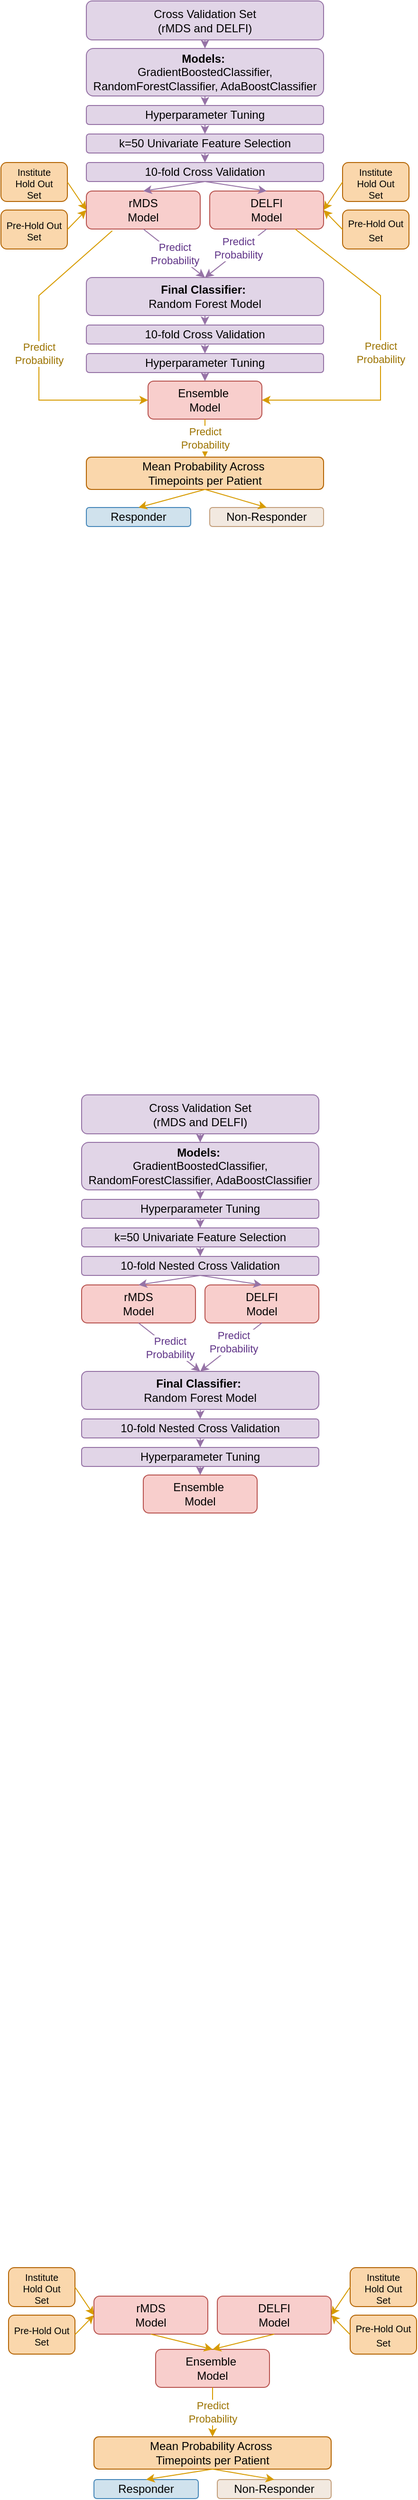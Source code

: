 <mxfile version="26.2.13">
  <diagram name="Page-1" id="-q89EJRB-zZkfKFPTA8b">
    <mxGraphModel dx="985" dy="568" grid="0" gridSize="10" guides="1" tooltips="1" connect="1" arrows="1" fold="1" page="1" pageScale="1" pageWidth="850" pageHeight="1100" math="0" shadow="0">
      <root>
        <mxCell id="0" />
        <mxCell id="1" parent="0" />
        <mxCell id="u-hOhd4zWrTqsM9MsUmE-5" value="" style="endArrow=classic;html=1;rounded=0;exitX=0.5;exitY=1;exitDx=0;exitDy=0;entryX=0.5;entryY=0;entryDx=0;entryDy=0;fillColor=#e1d5e7;strokeColor=#9673a6;" parent="1" source="saoKBA29gPFnScVLsJrS-1" target="u-hOhd4zWrTqsM9MsUmE-7" edge="1">
          <mxGeometry width="50" height="50" relative="1" as="geometry">
            <mxPoint x="347" y="57" as="sourcePoint" />
            <mxPoint x="422" y="58" as="targetPoint" />
          </mxGeometry>
        </mxCell>
        <mxCell id="u-hOhd4zWrTqsM9MsUmE-7" value="&lt;b&gt;Models:&amp;nbsp;&lt;/b&gt;&lt;div&gt;GradientBoostedClassifier, RandomForestClassifier, AdaBoostClassifier&lt;/div&gt;" style="rounded=1;whiteSpace=wrap;html=1;fillColor=#e1d5e7;strokeColor=#9673a6;" parent="1" vertex="1">
          <mxGeometry x="292" y="68" width="250" height="50" as="geometry" />
        </mxCell>
        <mxCell id="u-hOhd4zWrTqsM9MsUmE-9" value="Hyperparameter Tuning" style="rounded=1;whiteSpace=wrap;html=1;fillColor=#e1d5e7;strokeColor=#9673a6;" parent="1" vertex="1">
          <mxGeometry x="292" y="128" width="250" height="20" as="geometry" />
        </mxCell>
        <mxCell id="u-hOhd4zWrTqsM9MsUmE-10" value="k=50 Univariate Feature Selection" style="rounded=1;whiteSpace=wrap;html=1;fillColor=#e1d5e7;strokeColor=#9673a6;" parent="1" vertex="1">
          <mxGeometry x="292" y="158" width="250" height="20" as="geometry" />
        </mxCell>
        <mxCell id="u-hOhd4zWrTqsM9MsUmE-11" value="10-fold Cross Validation" style="rounded=1;whiteSpace=wrap;html=1;fillColor=#e1d5e7;strokeColor=#9673a6;" parent="1" vertex="1">
          <mxGeometry x="292" y="188" width="250" height="20" as="geometry" />
        </mxCell>
        <mxCell id="u-hOhd4zWrTqsM9MsUmE-15" value="DELFI&lt;div&gt;Model&lt;/div&gt;" style="rounded=1;whiteSpace=wrap;html=1;fillColor=#f8cecc;strokeColor=#b85450;" parent="1" vertex="1">
          <mxGeometry x="422" y="218" width="120" height="40" as="geometry" />
        </mxCell>
        <mxCell id="u-hOhd4zWrTqsM9MsUmE-16" value="rMDS&lt;div&gt;Model&lt;/div&gt;" style="rounded=1;whiteSpace=wrap;html=1;fillColor=#f8cecc;strokeColor=#b85450;" parent="1" vertex="1">
          <mxGeometry x="292" y="218" width="120" height="40" as="geometry" />
        </mxCell>
        <mxCell id="u-hOhd4zWrTqsM9MsUmE-17" value="" style="endArrow=classic;html=1;rounded=0;exitX=0.5;exitY=1;exitDx=0;exitDy=0;entryX=0.5;entryY=0;entryDx=0;entryDy=0;fillColor=#e1d5e7;strokeColor=#9673a6;" parent="1" source="u-hOhd4zWrTqsM9MsUmE-11" target="u-hOhd4zWrTqsM9MsUmE-16" edge="1">
          <mxGeometry width="50" height="50" relative="1" as="geometry">
            <mxPoint x="357" y="68" as="sourcePoint" />
            <mxPoint x="427" y="88" as="targetPoint" />
          </mxGeometry>
        </mxCell>
        <mxCell id="u-hOhd4zWrTqsM9MsUmE-18" value="" style="endArrow=classic;html=1;rounded=0;exitX=0.5;exitY=1;exitDx=0;exitDy=0;entryX=0.5;entryY=0;entryDx=0;entryDy=0;fillColor=#e1d5e7;strokeColor=#9673a6;" parent="1" source="u-hOhd4zWrTqsM9MsUmE-11" target="u-hOhd4zWrTqsM9MsUmE-15" edge="1">
          <mxGeometry width="50" height="50" relative="1" as="geometry">
            <mxPoint x="427" y="218" as="sourcePoint" />
            <mxPoint x="362" y="228" as="targetPoint" />
          </mxGeometry>
        </mxCell>
        <mxCell id="u-hOhd4zWrTqsM9MsUmE-19" value="&lt;b&gt;Final Classifier:&lt;/b&gt;&amp;nbsp;&lt;div&gt;Random Forest Model&lt;/div&gt;" style="rounded=1;whiteSpace=wrap;html=1;fillColor=#e1d5e7;strokeColor=#9673a6;" parent="1" vertex="1">
          <mxGeometry x="292" y="309" width="250" height="40" as="geometry" />
        </mxCell>
        <mxCell id="u-hOhd4zWrTqsM9MsUmE-20" value="Hyperparameter Tuning" style="rounded=1;whiteSpace=wrap;html=1;fillColor=#e1d5e7;strokeColor=#9673a6;" parent="1" vertex="1">
          <mxGeometry x="292" y="389" width="250" height="20" as="geometry" />
        </mxCell>
        <mxCell id="u-hOhd4zWrTqsM9MsUmE-21" value="10-fold Cross Validation" style="rounded=1;whiteSpace=wrap;html=1;fillColor=#e1d5e7;strokeColor=#9673a6;" parent="1" vertex="1">
          <mxGeometry x="292" y="359" width="250" height="20" as="geometry" />
        </mxCell>
        <mxCell id="u-hOhd4zWrTqsM9MsUmE-22" value="" style="endArrow=classic;html=1;rounded=0;exitX=0.5;exitY=1;exitDx=0;exitDy=0;entryX=0.5;entryY=0;entryDx=0;entryDy=0;fillColor=#e1d5e7;strokeColor=#9673a6;" parent="1" source="u-hOhd4zWrTqsM9MsUmE-7" target="u-hOhd4zWrTqsM9MsUmE-9" edge="1">
          <mxGeometry width="50" height="50" relative="1" as="geometry">
            <mxPoint x="357" y="68" as="sourcePoint" />
            <mxPoint x="427" y="88" as="targetPoint" />
          </mxGeometry>
        </mxCell>
        <mxCell id="u-hOhd4zWrTqsM9MsUmE-23" value="" style="endArrow=classic;html=1;rounded=0;exitX=0.5;exitY=1;exitDx=0;exitDy=0;entryX=0.5;entryY=0;entryDx=0;entryDy=0;fillColor=#e1d5e7;strokeColor=#9673a6;" parent="1" source="u-hOhd4zWrTqsM9MsUmE-9" target="u-hOhd4zWrTqsM9MsUmE-10" edge="1">
          <mxGeometry width="50" height="50" relative="1" as="geometry">
            <mxPoint x="357" y="68" as="sourcePoint" />
            <mxPoint x="427" y="88" as="targetPoint" />
          </mxGeometry>
        </mxCell>
        <mxCell id="u-hOhd4zWrTqsM9MsUmE-24" value="" style="endArrow=classic;html=1;rounded=0;exitX=0.5;exitY=1;exitDx=0;exitDy=0;entryX=0.5;entryY=0;entryDx=0;entryDy=0;fillColor=#e1d5e7;strokeColor=#9673a6;" parent="1" source="u-hOhd4zWrTqsM9MsUmE-10" target="u-hOhd4zWrTqsM9MsUmE-11" edge="1">
          <mxGeometry width="50" height="50" relative="1" as="geometry">
            <mxPoint x="427" y="158" as="sourcePoint" />
            <mxPoint x="427" y="168" as="targetPoint" />
          </mxGeometry>
        </mxCell>
        <mxCell id="u-hOhd4zWrTqsM9MsUmE-25" value="&lt;span style=&quot;color: rgb(95, 51, 135);&quot;&gt;Predict&lt;/span&gt;&lt;div&gt;&lt;span style=&quot;color: rgb(95, 51, 135);&quot;&gt;Probability&lt;/span&gt;&lt;/div&gt;" style="endArrow=classic;html=1;rounded=0;exitX=0.5;exitY=1;exitDx=0;exitDy=0;entryX=0.5;entryY=0;entryDx=0;entryDy=0;fillColor=#e1d5e7;strokeColor=#9673a6;" parent="1" source="u-hOhd4zWrTqsM9MsUmE-16" target="u-hOhd4zWrTqsM9MsUmE-19" edge="1">
          <mxGeometry width="50" height="50" relative="1" as="geometry">
            <mxPoint x="357" y="68" as="sourcePoint" />
            <mxPoint x="427" y="88" as="targetPoint" />
          </mxGeometry>
        </mxCell>
        <mxCell id="u-hOhd4zWrTqsM9MsUmE-26" value="&lt;span style=&quot;color: rgb(95, 51, 135);&quot;&gt;Predict&lt;/span&gt;&lt;div&gt;&lt;span style=&quot;color: rgb(95, 51, 135);&quot;&gt;Probability&lt;/span&gt;&lt;/div&gt;" style="endArrow=classic;html=1;rounded=0;exitX=0.5;exitY=1;exitDx=0;exitDy=0;entryX=0.5;entryY=0;entryDx=0;entryDy=0;fillColor=#e1d5e7;strokeColor=#9673a6;" parent="1" source="u-hOhd4zWrTqsM9MsUmE-15" target="u-hOhd4zWrTqsM9MsUmE-19" edge="1">
          <mxGeometry x="-0.13" y="-3" width="50" height="50" relative="1" as="geometry">
            <mxPoint x="357" y="68" as="sourcePoint" />
            <mxPoint x="427" y="88" as="targetPoint" />
            <mxPoint as="offset" />
          </mxGeometry>
        </mxCell>
        <mxCell id="u-hOhd4zWrTqsM9MsUmE-27" value="" style="endArrow=classic;html=1;rounded=0;exitX=0.5;exitY=1;exitDx=0;exitDy=0;entryX=0.5;entryY=0;entryDx=0;entryDy=0;fillColor=#e1d5e7;strokeColor=#9673a6;" parent="1" source="u-hOhd4zWrTqsM9MsUmE-19" target="u-hOhd4zWrTqsM9MsUmE-21" edge="1">
          <mxGeometry width="50" height="50" relative="1" as="geometry">
            <mxPoint x="357" y="109" as="sourcePoint" />
            <mxPoint x="427" y="129" as="targetPoint" />
          </mxGeometry>
        </mxCell>
        <mxCell id="u-hOhd4zWrTqsM9MsUmE-28" value="" style="endArrow=classic;html=1;rounded=0;exitX=0.5;exitY=1;exitDx=0;exitDy=0;entryX=0.5;entryY=0;entryDx=0;entryDy=0;fillColor=#e1d5e7;strokeColor=#9673a6;" parent="1" source="u-hOhd4zWrTqsM9MsUmE-21" target="u-hOhd4zWrTqsM9MsUmE-20" edge="1">
          <mxGeometry width="50" height="50" relative="1" as="geometry">
            <mxPoint x="357" y="109" as="sourcePoint" />
            <mxPoint x="427" y="129" as="targetPoint" />
          </mxGeometry>
        </mxCell>
        <mxCell id="u-hOhd4zWrTqsM9MsUmE-29" value="&lt;span style=&quot;text-align: start; caret-color: rgb(0, 0, 0); color: rgb(0, 0, 0);&quot; data-end=&quot;1552&quot; data-start=&quot;1502&quot;&gt;Mean Probability Across&amp;nbsp;&lt;/span&gt;&lt;div&gt;&lt;span style=&quot;text-align: start; caret-color: rgb(0, 0, 0); color: rgb(0, 0, 0);&quot; data-end=&quot;1552&quot; data-start=&quot;1502&quot;&gt;Timepoints per Patient&lt;/span&gt;&lt;br&gt;&lt;/div&gt;" style="rounded=1;whiteSpace=wrap;html=1;fillColor=#fad7ac;strokeColor=#b46504;" parent="1" vertex="1">
          <mxGeometry x="292" y="498" width="250" height="34" as="geometry" />
        </mxCell>
        <mxCell id="u-hOhd4zWrTqsM9MsUmE-32" value="Responder" style="rounded=1;whiteSpace=wrap;html=1;fillColor=#D0E2ED;strokeColor=#4687B9;" parent="1" vertex="1">
          <mxGeometry x="292" y="551" width="110" height="20" as="geometry" />
        </mxCell>
        <mxCell id="u-hOhd4zWrTqsM9MsUmE-33" value="Non-Responder" style="rounded=1;whiteSpace=wrap;html=1;fillColor=#F2E9E0;strokeColor=#C39F7C;" parent="1" vertex="1">
          <mxGeometry x="422" y="551" width="120" height="20" as="geometry" />
        </mxCell>
        <mxCell id="u-hOhd4zWrTqsM9MsUmE-34" value="" style="endArrow=classic;html=1;rounded=0;exitX=0.5;exitY=1;exitDx=0;exitDy=0;entryX=0.5;entryY=0;entryDx=0;entryDy=0;fillColor=#ffe6cc;strokeColor=#d79b00;" parent="1" source="u-hOhd4zWrTqsM9MsUmE-29" target="u-hOhd4zWrTqsM9MsUmE-32" edge="1">
          <mxGeometry width="50" height="50" relative="1" as="geometry">
            <mxPoint x="367" y="108" as="sourcePoint" />
            <mxPoint x="437" y="128" as="targetPoint" />
          </mxGeometry>
        </mxCell>
        <mxCell id="u-hOhd4zWrTqsM9MsUmE-35" value="" style="endArrow=classic;html=1;rounded=0;exitX=0.5;exitY=1;exitDx=0;exitDy=0;entryX=0.5;entryY=0;entryDx=0;entryDy=0;fillColor=#ffe6cc;strokeColor=#d79b00;" parent="1" source="u-hOhd4zWrTqsM9MsUmE-29" target="u-hOhd4zWrTqsM9MsUmE-33" edge="1">
          <mxGeometry width="50" height="50" relative="1" as="geometry">
            <mxPoint x="502" y="108" as="sourcePoint" />
            <mxPoint x="437" y="128" as="targetPoint" />
          </mxGeometry>
        </mxCell>
        <mxCell id="saoKBA29gPFnScVLsJrS-1" value="Cross Validation Set&lt;div&gt;(rMDS and DELFI)&lt;/div&gt;" style="rounded=1;whiteSpace=wrap;html=1;fillColor=#e1d5e7;strokeColor=#9673a6;" parent="1" vertex="1">
          <mxGeometry x="292" y="18" width="250" height="41" as="geometry" />
        </mxCell>
        <mxCell id="saoKBA29gPFnScVLsJrS-2" value="&lt;div style=&quot;line-height: 100%;&quot;&gt;&lt;font style=&quot;font-size: 10px; line-height: 100%;&quot;&gt;Institute&lt;/font&gt;&lt;div&gt;&lt;font style=&quot;font-size: 10px; line-height: 100%;&quot;&gt;Hold Out&lt;/font&gt;&lt;/div&gt;&lt;div&gt;&lt;font style=&quot;font-size: 10px; line-height: 100%;&quot;&gt;Set&lt;/font&gt;&lt;/div&gt;&lt;/div&gt;" style="rounded=1;whiteSpace=wrap;html=1;fillColor=#fad7ac;strokeColor=#b46504;" parent="1" vertex="1">
          <mxGeometry x="202" y="188" width="70" height="41" as="geometry" />
        </mxCell>
        <mxCell id="saoKBA29gPFnScVLsJrS-4" value="&lt;div style=&quot;line-height: 100%;&quot;&gt;&lt;font style=&quot;font-size: 10px; line-height: 100%;&quot;&gt;Pre-Hold Out&lt;/font&gt;&lt;div&gt;&lt;font style=&quot;font-size: 10px; line-height: 100%;&quot;&gt;Set&lt;/font&gt;&lt;/div&gt;&lt;/div&gt;" style="rounded=1;whiteSpace=wrap;html=1;fillColor=#fad7ac;strokeColor=#b46504;" parent="1" vertex="1">
          <mxGeometry x="202" y="238" width="70" height="41" as="geometry" />
        </mxCell>
        <mxCell id="MjESXEBcNiNaPKSN0CXR-1" value="&lt;div style=&quot;line-height: 100%;&quot;&gt;&lt;font style=&quot;font-size: 10px; line-height: 100%;&quot;&gt;Institute&lt;/font&gt;&lt;div&gt;&lt;font style=&quot;font-size: 10px; line-height: 100%;&quot;&gt;Hold Out&lt;/font&gt;&lt;/div&gt;&lt;div&gt;&lt;font style=&quot;font-size: 10px; line-height: 100%;&quot;&gt;Set&lt;/font&gt;&lt;/div&gt;&lt;/div&gt;" style="rounded=1;whiteSpace=wrap;html=1;fillColor=#fad7ac;strokeColor=#b46504;" parent="1" vertex="1">
          <mxGeometry x="562" y="188" width="70" height="41" as="geometry" />
        </mxCell>
        <mxCell id="MjESXEBcNiNaPKSN0CXR-2" value="&lt;font style=&quot;font-size: 10px; line-height: 100%;&quot;&gt;Pre-Hold Out&lt;/font&gt;&lt;div&gt;&lt;font style=&quot;font-size: 10px; line-height: 100%;&quot;&gt;Set&lt;/font&gt;&lt;/div&gt;" style="rounded=1;whiteSpace=wrap;html=1;fillColor=#fad7ac;strokeColor=#b46504;" parent="1" vertex="1">
          <mxGeometry x="562" y="238" width="70" height="41" as="geometry" />
        </mxCell>
        <mxCell id="MjESXEBcNiNaPKSN0CXR-3" value="" style="endArrow=classic;html=1;rounded=0;exitX=1;exitY=0.5;exitDx=0;exitDy=0;entryX=0;entryY=0.5;entryDx=0;entryDy=0;fillColor=#ffe6cc;strokeColor=#d79b00;" parent="1" source="saoKBA29gPFnScVLsJrS-2" target="u-hOhd4zWrTqsM9MsUmE-16" edge="1">
          <mxGeometry width="50" height="50" relative="1" as="geometry">
            <mxPoint x="297" y="339" as="sourcePoint" />
            <mxPoint x="232" y="349" as="targetPoint" />
          </mxGeometry>
        </mxCell>
        <mxCell id="MjESXEBcNiNaPKSN0CXR-4" value="" style="endArrow=classic;html=1;rounded=0;exitX=1;exitY=0.5;exitDx=0;exitDy=0;entryX=0;entryY=0.5;entryDx=0;entryDy=0;fillColor=#ffe6cc;strokeColor=#d79b00;" parent="1" source="saoKBA29gPFnScVLsJrS-4" target="u-hOhd4zWrTqsM9MsUmE-16" edge="1">
          <mxGeometry width="50" height="50" relative="1" as="geometry">
            <mxPoint x="282" y="219" as="sourcePoint" />
            <mxPoint x="302" y="248" as="targetPoint" />
          </mxGeometry>
        </mxCell>
        <mxCell id="MjESXEBcNiNaPKSN0CXR-5" value="" style="endArrow=classic;html=1;rounded=0;exitX=0;exitY=0.5;exitDx=0;exitDy=0;entryX=1;entryY=0.5;entryDx=0;entryDy=0;fillColor=#ffe6cc;strokeColor=#d79b00;" parent="1" source="MjESXEBcNiNaPKSN0CXR-1" target="u-hOhd4zWrTqsM9MsUmE-15" edge="1">
          <mxGeometry width="50" height="50" relative="1" as="geometry">
            <mxPoint x="282" y="269" as="sourcePoint" />
            <mxPoint x="302" y="248" as="targetPoint" />
          </mxGeometry>
        </mxCell>
        <mxCell id="MjESXEBcNiNaPKSN0CXR-6" value="" style="endArrow=classic;html=1;rounded=0;exitX=0;exitY=0.5;exitDx=0;exitDy=0;fillColor=#ffe6cc;strokeColor=#d79b00;" parent="1" source="MjESXEBcNiNaPKSN0CXR-2" edge="1">
          <mxGeometry width="50" height="50" relative="1" as="geometry">
            <mxPoint x="575" y="217" as="sourcePoint" />
            <mxPoint x="542" y="238" as="targetPoint" />
          </mxGeometry>
        </mxCell>
        <mxCell id="MjESXEBcNiNaPKSN0CXR-7" value="&lt;span style=&quot;color: rgb(156, 115, 0);&quot;&gt;Predict&lt;/span&gt;&lt;div&gt;&lt;span style=&quot;color: rgb(156, 115, 0);&quot;&gt;Probability&lt;/span&gt;&lt;/div&gt;" style="endArrow=classic;html=1;rounded=0;exitX=0.228;exitY=1.045;exitDx=0;exitDy=0;fillColor=#ffe6cc;strokeColor=#d79b00;entryX=0;entryY=0.5;entryDx=0;entryDy=0;exitPerimeter=0;" parent="1" source="u-hOhd4zWrTqsM9MsUmE-16" target="MjESXEBcNiNaPKSN0CXR-8" edge="1">
          <mxGeometry width="50" height="50" relative="1" as="geometry">
            <mxPoint x="292" y="328" as="sourcePoint" />
            <mxPoint x="292" y="466.778" as="targetPoint" />
            <Array as="points">
              <mxPoint x="242" y="328" />
              <mxPoint x="242" y="438" />
            </Array>
          </mxGeometry>
        </mxCell>
        <mxCell id="MjESXEBcNiNaPKSN0CXR-8" value="Ensemble&amp;nbsp;&lt;div&gt;Model&lt;/div&gt;" style="rounded=1;whiteSpace=wrap;html=1;fillColor=#f8cecc;strokeColor=#b85450;" parent="1" vertex="1">
          <mxGeometry x="357" y="418" width="120" height="40" as="geometry" />
        </mxCell>
        <mxCell id="MjESXEBcNiNaPKSN0CXR-12" value="&lt;span style=&quot;color: rgb(156, 115, 0);&quot;&gt;Predict&lt;/span&gt;&lt;div&gt;&lt;span style=&quot;color: rgb(156, 115, 0);&quot;&gt;Probability&lt;/span&gt;&lt;/div&gt;" style="endArrow=classic;html=1;rounded=0;exitX=0.75;exitY=1;exitDx=0;exitDy=0;fillColor=#ffe6cc;strokeColor=#d79b00;entryX=1;entryY=0.5;entryDx=0;entryDy=0;" parent="1" source="u-hOhd4zWrTqsM9MsUmE-15" target="MjESXEBcNiNaPKSN0CXR-8" edge="1">
          <mxGeometry width="50" height="50" relative="1" as="geometry">
            <mxPoint x="329" y="270" as="sourcePoint" />
            <mxPoint x="367" y="448" as="targetPoint" />
            <Array as="points">
              <mxPoint x="602" y="328" />
              <mxPoint x="602" y="438" />
            </Array>
          </mxGeometry>
        </mxCell>
        <mxCell id="MjESXEBcNiNaPKSN0CXR-14" value="" style="endArrow=classic;html=1;rounded=0;exitX=0.5;exitY=1;exitDx=0;exitDy=0;fillColor=#e1d5e7;strokeColor=#9673a6;" parent="1" source="u-hOhd4zWrTqsM9MsUmE-20" target="MjESXEBcNiNaPKSN0CXR-8" edge="1">
          <mxGeometry width="50" height="50" relative="1" as="geometry">
            <mxPoint x="427" y="188" as="sourcePoint" />
            <mxPoint x="427" y="198" as="targetPoint" />
          </mxGeometry>
        </mxCell>
        <mxCell id="MjESXEBcNiNaPKSN0CXR-15" value="&lt;span style=&quot;color: rgb(156, 115, 0);&quot;&gt;Predict&lt;/span&gt;&lt;div&gt;&lt;span style=&quot;color: rgb(156, 115, 0);&quot;&gt;Probability&lt;/span&gt;&lt;/div&gt;" style="endArrow=classic;html=1;rounded=0;exitX=0.5;exitY=1;exitDx=0;exitDy=0;entryX=0.5;entryY=0;entryDx=0;entryDy=0;fillColor=#ffe6cc;strokeColor=#d79b00;" parent="1" source="MjESXEBcNiNaPKSN0CXR-8" target="u-hOhd4zWrTqsM9MsUmE-29" edge="1">
          <mxGeometry width="50" height="50" relative="1" as="geometry">
            <mxPoint x="362" y="268" as="sourcePoint" />
            <mxPoint x="427" y="319" as="targetPoint" />
          </mxGeometry>
        </mxCell>
        <mxCell id="90awQQxGtELLUz0dgHXJ-1" value="" style="endArrow=classic;html=1;rounded=0;exitX=0.5;exitY=1;exitDx=0;exitDy=0;entryX=0.5;entryY=0;entryDx=0;entryDy=0;fillColor=#e1d5e7;strokeColor=#9673a6;" edge="1" parent="1" source="90awQQxGtELLUz0dgHXJ-25" target="90awQQxGtELLUz0dgHXJ-2">
          <mxGeometry width="50" height="50" relative="1" as="geometry">
            <mxPoint x="342" y="1208" as="sourcePoint" />
            <mxPoint x="417" y="1209" as="targetPoint" />
          </mxGeometry>
        </mxCell>
        <mxCell id="90awQQxGtELLUz0dgHXJ-2" value="&lt;b&gt;Models:&amp;nbsp;&lt;/b&gt;&lt;div&gt;GradientBoostedClassifier, RandomForestClassifier, AdaBoostClassifier&lt;/div&gt;" style="rounded=1;whiteSpace=wrap;html=1;fillColor=#e1d5e7;strokeColor=#9673a6;" vertex="1" parent="1">
          <mxGeometry x="287" y="1219" width="250" height="50" as="geometry" />
        </mxCell>
        <mxCell id="90awQQxGtELLUz0dgHXJ-3" value="Hyperparameter Tuning" style="rounded=1;whiteSpace=wrap;html=1;fillColor=#e1d5e7;strokeColor=#9673a6;" vertex="1" parent="1">
          <mxGeometry x="287" y="1279" width="250" height="20" as="geometry" />
        </mxCell>
        <mxCell id="90awQQxGtELLUz0dgHXJ-4" value="k=50 Univariate Feature Selection" style="rounded=1;whiteSpace=wrap;html=1;fillColor=#e1d5e7;strokeColor=#9673a6;" vertex="1" parent="1">
          <mxGeometry x="287" y="1309" width="250" height="20" as="geometry" />
        </mxCell>
        <mxCell id="90awQQxGtELLUz0dgHXJ-5" value="10-fold Nested Cross Validation" style="rounded=1;whiteSpace=wrap;html=1;fillColor=#e1d5e7;strokeColor=#9673a6;" vertex="1" parent="1">
          <mxGeometry x="287" y="1339" width="250" height="20" as="geometry" />
        </mxCell>
        <mxCell id="90awQQxGtELLUz0dgHXJ-6" value="DELFI&lt;div&gt;Model&lt;/div&gt;" style="rounded=1;whiteSpace=wrap;html=1;fillColor=#f8cecc;strokeColor=#b85450;" vertex="1" parent="1">
          <mxGeometry x="417" y="1369" width="120" height="40" as="geometry" />
        </mxCell>
        <mxCell id="90awQQxGtELLUz0dgHXJ-7" value="rMDS&lt;div&gt;Model&lt;/div&gt;" style="rounded=1;whiteSpace=wrap;html=1;fillColor=#f8cecc;strokeColor=#b85450;" vertex="1" parent="1">
          <mxGeometry x="287" y="1369" width="120" height="40" as="geometry" />
        </mxCell>
        <mxCell id="90awQQxGtELLUz0dgHXJ-8" value="" style="endArrow=classic;html=1;rounded=0;exitX=0.5;exitY=1;exitDx=0;exitDy=0;entryX=0.5;entryY=0;entryDx=0;entryDy=0;fillColor=#e1d5e7;strokeColor=#9673a6;" edge="1" parent="1" source="90awQQxGtELLUz0dgHXJ-5" target="90awQQxGtELLUz0dgHXJ-7">
          <mxGeometry width="50" height="50" relative="1" as="geometry">
            <mxPoint x="352" y="1219" as="sourcePoint" />
            <mxPoint x="422" y="1239" as="targetPoint" />
          </mxGeometry>
        </mxCell>
        <mxCell id="90awQQxGtELLUz0dgHXJ-9" value="" style="endArrow=classic;html=1;rounded=0;exitX=0.5;exitY=1;exitDx=0;exitDy=0;entryX=0.5;entryY=0;entryDx=0;entryDy=0;fillColor=#e1d5e7;strokeColor=#9673a6;" edge="1" parent="1" source="90awQQxGtELLUz0dgHXJ-5" target="90awQQxGtELLUz0dgHXJ-6">
          <mxGeometry width="50" height="50" relative="1" as="geometry">
            <mxPoint x="422" y="1369" as="sourcePoint" />
            <mxPoint x="357" y="1379" as="targetPoint" />
          </mxGeometry>
        </mxCell>
        <mxCell id="90awQQxGtELLUz0dgHXJ-10" value="&lt;b&gt;Final Classifier:&lt;/b&gt;&amp;nbsp;&lt;div&gt;Random Forest Model&lt;/div&gt;" style="rounded=1;whiteSpace=wrap;html=1;fillColor=#e1d5e7;strokeColor=#9673a6;" vertex="1" parent="1">
          <mxGeometry x="287" y="1460" width="250" height="40" as="geometry" />
        </mxCell>
        <mxCell id="90awQQxGtELLUz0dgHXJ-11" value="Hyperparameter Tuning" style="rounded=1;whiteSpace=wrap;html=1;fillColor=#e1d5e7;strokeColor=#9673a6;" vertex="1" parent="1">
          <mxGeometry x="287" y="1540" width="250" height="20" as="geometry" />
        </mxCell>
        <mxCell id="90awQQxGtELLUz0dgHXJ-12" value="10-fold Nested Cross Validation" style="rounded=1;whiteSpace=wrap;html=1;fillColor=#e1d5e7;strokeColor=#9673a6;" vertex="1" parent="1">
          <mxGeometry x="287" y="1510" width="250" height="20" as="geometry" />
        </mxCell>
        <mxCell id="90awQQxGtELLUz0dgHXJ-13" value="" style="endArrow=classic;html=1;rounded=0;exitX=0.5;exitY=1;exitDx=0;exitDy=0;entryX=0.5;entryY=0;entryDx=0;entryDy=0;fillColor=#e1d5e7;strokeColor=#9673a6;" edge="1" parent="1" source="90awQQxGtELLUz0dgHXJ-2" target="90awQQxGtELLUz0dgHXJ-3">
          <mxGeometry width="50" height="50" relative="1" as="geometry">
            <mxPoint x="352" y="1219" as="sourcePoint" />
            <mxPoint x="422" y="1239" as="targetPoint" />
          </mxGeometry>
        </mxCell>
        <mxCell id="90awQQxGtELLUz0dgHXJ-14" value="" style="endArrow=classic;html=1;rounded=0;exitX=0.5;exitY=1;exitDx=0;exitDy=0;entryX=0.5;entryY=0;entryDx=0;entryDy=0;fillColor=#e1d5e7;strokeColor=#9673a6;" edge="1" parent="1" source="90awQQxGtELLUz0dgHXJ-3" target="90awQQxGtELLUz0dgHXJ-4">
          <mxGeometry width="50" height="50" relative="1" as="geometry">
            <mxPoint x="352" y="1219" as="sourcePoint" />
            <mxPoint x="422" y="1239" as="targetPoint" />
          </mxGeometry>
        </mxCell>
        <mxCell id="90awQQxGtELLUz0dgHXJ-15" value="" style="endArrow=classic;html=1;rounded=0;exitX=0.5;exitY=1;exitDx=0;exitDy=0;entryX=0.5;entryY=0;entryDx=0;entryDy=0;fillColor=#e1d5e7;strokeColor=#9673a6;" edge="1" parent="1" source="90awQQxGtELLUz0dgHXJ-4" target="90awQQxGtELLUz0dgHXJ-5">
          <mxGeometry width="50" height="50" relative="1" as="geometry">
            <mxPoint x="422" y="1309" as="sourcePoint" />
            <mxPoint x="422" y="1319" as="targetPoint" />
          </mxGeometry>
        </mxCell>
        <mxCell id="90awQQxGtELLUz0dgHXJ-16" value="&lt;span style=&quot;color: rgb(95, 51, 135);&quot;&gt;Predict&lt;/span&gt;&lt;div&gt;&lt;span style=&quot;color: rgb(95, 51, 135);&quot;&gt;Probability&lt;/span&gt;&lt;/div&gt;" style="endArrow=classic;html=1;rounded=0;exitX=0.5;exitY=1;exitDx=0;exitDy=0;entryX=0.5;entryY=0;entryDx=0;entryDy=0;fillColor=#e1d5e7;strokeColor=#9673a6;" edge="1" parent="1" source="90awQQxGtELLUz0dgHXJ-7" target="90awQQxGtELLUz0dgHXJ-10">
          <mxGeometry width="50" height="50" relative="1" as="geometry">
            <mxPoint x="352" y="1219" as="sourcePoint" />
            <mxPoint x="422" y="1239" as="targetPoint" />
          </mxGeometry>
        </mxCell>
        <mxCell id="90awQQxGtELLUz0dgHXJ-17" value="&lt;span style=&quot;color: rgb(95, 51, 135);&quot;&gt;Predict&lt;/span&gt;&lt;div&gt;&lt;span style=&quot;color: rgb(95, 51, 135);&quot;&gt;Probability&lt;/span&gt;&lt;/div&gt;" style="endArrow=classic;html=1;rounded=0;exitX=0.5;exitY=1;exitDx=0;exitDy=0;entryX=0.5;entryY=0;entryDx=0;entryDy=0;fillColor=#e1d5e7;strokeColor=#9673a6;" edge="1" parent="1" source="90awQQxGtELLUz0dgHXJ-6" target="90awQQxGtELLUz0dgHXJ-10">
          <mxGeometry x="-0.13" y="-3" width="50" height="50" relative="1" as="geometry">
            <mxPoint x="352" y="1219" as="sourcePoint" />
            <mxPoint x="422" y="1239" as="targetPoint" />
            <mxPoint as="offset" />
          </mxGeometry>
        </mxCell>
        <mxCell id="90awQQxGtELLUz0dgHXJ-18" value="" style="endArrow=classic;html=1;rounded=0;exitX=0.5;exitY=1;exitDx=0;exitDy=0;entryX=0.5;entryY=0;entryDx=0;entryDy=0;fillColor=#e1d5e7;strokeColor=#9673a6;" edge="1" parent="1" source="90awQQxGtELLUz0dgHXJ-10" target="90awQQxGtELLUz0dgHXJ-12">
          <mxGeometry width="50" height="50" relative="1" as="geometry">
            <mxPoint x="352" y="1260" as="sourcePoint" />
            <mxPoint x="422" y="1280" as="targetPoint" />
          </mxGeometry>
        </mxCell>
        <mxCell id="90awQQxGtELLUz0dgHXJ-19" value="" style="endArrow=classic;html=1;rounded=0;exitX=0.5;exitY=1;exitDx=0;exitDy=0;entryX=0.5;entryY=0;entryDx=0;entryDy=0;fillColor=#e1d5e7;strokeColor=#9673a6;" edge="1" parent="1" source="90awQQxGtELLUz0dgHXJ-12" target="90awQQxGtELLUz0dgHXJ-11">
          <mxGeometry width="50" height="50" relative="1" as="geometry">
            <mxPoint x="352" y="1260" as="sourcePoint" />
            <mxPoint x="422" y="1280" as="targetPoint" />
          </mxGeometry>
        </mxCell>
        <mxCell id="90awQQxGtELLUz0dgHXJ-25" value="Cross Validation Set&lt;div&gt;(rMDS and DELFI)&lt;/div&gt;" style="rounded=1;whiteSpace=wrap;html=1;fillColor=#e1d5e7;strokeColor=#9673a6;" vertex="1" parent="1">
          <mxGeometry x="287" y="1169" width="250" height="41" as="geometry" />
        </mxCell>
        <mxCell id="90awQQxGtELLUz0dgHXJ-35" value="Ensemble&amp;nbsp;&lt;div&gt;Model&lt;/div&gt;" style="rounded=1;whiteSpace=wrap;html=1;fillColor=#f8cecc;strokeColor=#b85450;" vertex="1" parent="1">
          <mxGeometry x="352" y="1569" width="120" height="40" as="geometry" />
        </mxCell>
        <mxCell id="90awQQxGtELLUz0dgHXJ-37" value="" style="endArrow=classic;html=1;rounded=0;exitX=0.5;exitY=1;exitDx=0;exitDy=0;fillColor=#e1d5e7;strokeColor=#9673a6;" edge="1" parent="1" source="90awQQxGtELLUz0dgHXJ-11" target="90awQQxGtELLUz0dgHXJ-35">
          <mxGeometry width="50" height="50" relative="1" as="geometry">
            <mxPoint x="422" y="1339" as="sourcePoint" />
            <mxPoint x="422" y="1349" as="targetPoint" />
          </mxGeometry>
        </mxCell>
        <mxCell id="90awQQxGtELLUz0dgHXJ-44" value="DELFI&lt;div&gt;Model&lt;/div&gt;" style="rounded=1;whiteSpace=wrap;html=1;fillColor=#f8cecc;strokeColor=#b85450;" vertex="1" parent="1">
          <mxGeometry x="430" y="2433" width="120" height="40" as="geometry" />
        </mxCell>
        <mxCell id="90awQQxGtELLUz0dgHXJ-45" value="rMDS&lt;div&gt;Model&lt;/div&gt;" style="rounded=1;whiteSpace=wrap;html=1;fillColor=#f8cecc;strokeColor=#b85450;" vertex="1" parent="1">
          <mxGeometry x="300" y="2433" width="120" height="40" as="geometry" />
        </mxCell>
        <mxCell id="90awQQxGtELLUz0dgHXJ-58" value="&lt;span style=&quot;text-align: start; caret-color: rgb(0, 0, 0); color: rgb(0, 0, 0);&quot; data-end=&quot;1552&quot; data-start=&quot;1502&quot;&gt;Mean Probability Across&amp;nbsp;&lt;/span&gt;&lt;div&gt;&lt;span style=&quot;text-align: start; caret-color: rgb(0, 0, 0); color: rgb(0, 0, 0);&quot; data-end=&quot;1552&quot; data-start=&quot;1502&quot;&gt;Timepoints per Patient&lt;/span&gt;&lt;br&gt;&lt;/div&gt;" style="rounded=1;whiteSpace=wrap;html=1;fillColor=#fad7ac;strokeColor=#b46504;" vertex="1" parent="1">
          <mxGeometry x="300" y="2581" width="250" height="34" as="geometry" />
        </mxCell>
        <mxCell id="90awQQxGtELLUz0dgHXJ-59" value="Responder" style="rounded=1;whiteSpace=wrap;html=1;fillColor=#D0E2ED;strokeColor=#4687B9;" vertex="1" parent="1">
          <mxGeometry x="300" y="2626" width="110" height="20" as="geometry" />
        </mxCell>
        <mxCell id="90awQQxGtELLUz0dgHXJ-60" value="Non-Responder" style="rounded=1;whiteSpace=wrap;html=1;fillColor=#F2E9E0;strokeColor=#C39F7C;" vertex="1" parent="1">
          <mxGeometry x="430" y="2626" width="120" height="20" as="geometry" />
        </mxCell>
        <mxCell id="90awQQxGtELLUz0dgHXJ-61" value="" style="endArrow=classic;html=1;rounded=0;exitX=0.5;exitY=1;exitDx=0;exitDy=0;entryX=0.5;entryY=0;entryDx=0;entryDy=0;fillColor=#ffe6cc;strokeColor=#d79b00;" edge="1" parent="1" source="90awQQxGtELLUz0dgHXJ-58" target="90awQQxGtELLUz0dgHXJ-59">
          <mxGeometry width="50" height="50" relative="1" as="geometry">
            <mxPoint x="375" y="2323" as="sourcePoint" />
            <mxPoint x="445" y="2343" as="targetPoint" />
          </mxGeometry>
        </mxCell>
        <mxCell id="90awQQxGtELLUz0dgHXJ-62" value="" style="endArrow=classic;html=1;rounded=0;exitX=0.5;exitY=1;exitDx=0;exitDy=0;entryX=0.5;entryY=0;entryDx=0;entryDy=0;fillColor=#ffe6cc;strokeColor=#d79b00;" edge="1" parent="1" source="90awQQxGtELLUz0dgHXJ-58" target="90awQQxGtELLUz0dgHXJ-60">
          <mxGeometry width="50" height="50" relative="1" as="geometry">
            <mxPoint x="510" y="2323" as="sourcePoint" />
            <mxPoint x="445" y="2343" as="targetPoint" />
          </mxGeometry>
        </mxCell>
        <mxCell id="90awQQxGtELLUz0dgHXJ-64" value="&lt;div style=&quot;line-height: 100%;&quot;&gt;&lt;font style=&quot;font-size: 10px; line-height: 100%;&quot;&gt;Institute&lt;/font&gt;&lt;div&gt;&lt;font style=&quot;font-size: 10px; line-height: 100%;&quot;&gt;Hold Out&lt;/font&gt;&lt;/div&gt;&lt;div&gt;&lt;font style=&quot;font-size: 10px; line-height: 100%;&quot;&gt;Set&lt;/font&gt;&lt;/div&gt;&lt;/div&gt;" style="rounded=1;whiteSpace=wrap;html=1;fillColor=#fad7ac;strokeColor=#b46504;" vertex="1" parent="1">
          <mxGeometry x="210" y="2403" width="70" height="41" as="geometry" />
        </mxCell>
        <mxCell id="90awQQxGtELLUz0dgHXJ-65" value="&lt;div style=&quot;line-height: 100%;&quot;&gt;&lt;font style=&quot;font-size: 10px; line-height: 100%;&quot;&gt;Pre-Hold Out&lt;/font&gt;&lt;div&gt;&lt;font style=&quot;font-size: 10px; line-height: 100%;&quot;&gt;Set&lt;/font&gt;&lt;/div&gt;&lt;/div&gt;" style="rounded=1;whiteSpace=wrap;html=1;fillColor=#fad7ac;strokeColor=#b46504;" vertex="1" parent="1">
          <mxGeometry x="210" y="2453" width="70" height="41" as="geometry" />
        </mxCell>
        <mxCell id="90awQQxGtELLUz0dgHXJ-66" value="&lt;div style=&quot;line-height: 100%;&quot;&gt;&lt;font style=&quot;font-size: 10px; line-height: 100%;&quot;&gt;Institute&lt;/font&gt;&lt;div&gt;&lt;font style=&quot;font-size: 10px; line-height: 100%;&quot;&gt;Hold Out&lt;/font&gt;&lt;/div&gt;&lt;div&gt;&lt;font style=&quot;font-size: 10px; line-height: 100%;&quot;&gt;Set&lt;/font&gt;&lt;/div&gt;&lt;/div&gt;" style="rounded=1;whiteSpace=wrap;html=1;fillColor=#fad7ac;strokeColor=#b46504;" vertex="1" parent="1">
          <mxGeometry x="570" y="2403" width="70" height="41" as="geometry" />
        </mxCell>
        <mxCell id="90awQQxGtELLUz0dgHXJ-67" value="&lt;font style=&quot;font-size: 10px; line-height: 100%;&quot;&gt;Pre-Hold Out&lt;/font&gt;&lt;div&gt;&lt;font style=&quot;font-size: 10px; line-height: 100%;&quot;&gt;Set&lt;/font&gt;&lt;/div&gt;" style="rounded=1;whiteSpace=wrap;html=1;fillColor=#fad7ac;strokeColor=#b46504;" vertex="1" parent="1">
          <mxGeometry x="570" y="2453" width="70" height="41" as="geometry" />
        </mxCell>
        <mxCell id="90awQQxGtELLUz0dgHXJ-68" value="" style="endArrow=classic;html=1;rounded=0;exitX=1;exitY=0.5;exitDx=0;exitDy=0;entryX=0;entryY=0.5;entryDx=0;entryDy=0;fillColor=#ffe6cc;strokeColor=#d79b00;" edge="1" parent="1" source="90awQQxGtELLUz0dgHXJ-64" target="90awQQxGtELLUz0dgHXJ-45">
          <mxGeometry width="50" height="50" relative="1" as="geometry">
            <mxPoint x="305" y="2554" as="sourcePoint" />
            <mxPoint x="240" y="2564" as="targetPoint" />
          </mxGeometry>
        </mxCell>
        <mxCell id="90awQQxGtELLUz0dgHXJ-69" value="" style="endArrow=classic;html=1;rounded=0;exitX=1;exitY=0.5;exitDx=0;exitDy=0;entryX=0;entryY=0.5;entryDx=0;entryDy=0;fillColor=#ffe6cc;strokeColor=#d79b00;" edge="1" parent="1" source="90awQQxGtELLUz0dgHXJ-65" target="90awQQxGtELLUz0dgHXJ-45">
          <mxGeometry width="50" height="50" relative="1" as="geometry">
            <mxPoint x="290" y="2434" as="sourcePoint" />
            <mxPoint x="310" y="2463" as="targetPoint" />
          </mxGeometry>
        </mxCell>
        <mxCell id="90awQQxGtELLUz0dgHXJ-70" value="" style="endArrow=classic;html=1;rounded=0;exitX=0;exitY=0.5;exitDx=0;exitDy=0;entryX=1;entryY=0.5;entryDx=0;entryDy=0;fillColor=#ffe6cc;strokeColor=#d79b00;" edge="1" parent="1" source="90awQQxGtELLUz0dgHXJ-66" target="90awQQxGtELLUz0dgHXJ-44">
          <mxGeometry width="50" height="50" relative="1" as="geometry">
            <mxPoint x="290" y="2484" as="sourcePoint" />
            <mxPoint x="310" y="2463" as="targetPoint" />
          </mxGeometry>
        </mxCell>
        <mxCell id="90awQQxGtELLUz0dgHXJ-71" value="" style="endArrow=classic;html=1;rounded=0;exitX=0;exitY=0.5;exitDx=0;exitDy=0;fillColor=#ffe6cc;strokeColor=#d79b00;" edge="1" parent="1" source="90awQQxGtELLUz0dgHXJ-67">
          <mxGeometry width="50" height="50" relative="1" as="geometry">
            <mxPoint x="583" y="2432" as="sourcePoint" />
            <mxPoint x="550" y="2453" as="targetPoint" />
          </mxGeometry>
        </mxCell>
        <mxCell id="90awQQxGtELLUz0dgHXJ-73" value="Ensemble&amp;nbsp;&lt;div&gt;Model&lt;/div&gt;" style="rounded=1;whiteSpace=wrap;html=1;fillColor=#f8cecc;strokeColor=#b85450;" vertex="1" parent="1">
          <mxGeometry x="365" y="2489" width="120" height="40" as="geometry" />
        </mxCell>
        <mxCell id="90awQQxGtELLUz0dgHXJ-76" value="&lt;span style=&quot;color: rgb(156, 115, 0);&quot;&gt;Predict&lt;/span&gt;&lt;div&gt;&lt;span style=&quot;color: rgb(156, 115, 0);&quot;&gt;Probability&lt;/span&gt;&lt;/div&gt;" style="endArrow=classic;html=1;rounded=0;exitX=0.5;exitY=1;exitDx=0;exitDy=0;entryX=0.5;entryY=0;entryDx=0;entryDy=0;fillColor=#ffe6cc;strokeColor=#d79b00;" edge="1" parent="1" source="90awQQxGtELLUz0dgHXJ-73" target="90awQQxGtELLUz0dgHXJ-58">
          <mxGeometry width="50" height="50" relative="1" as="geometry">
            <mxPoint x="370" y="2483" as="sourcePoint" />
            <mxPoint x="435" y="2534" as="targetPoint" />
          </mxGeometry>
        </mxCell>
        <mxCell id="90awQQxGtELLUz0dgHXJ-77" value="" style="endArrow=classic;html=1;rounded=0;exitX=0.5;exitY=1;exitDx=0;exitDy=0;entryX=0.5;entryY=0;entryDx=0;entryDy=0;fillColor=#ffe6cc;strokeColor=#d79b00;" edge="1" parent="1" source="90awQQxGtELLUz0dgHXJ-45" target="90awQQxGtELLUz0dgHXJ-73">
          <mxGeometry width="50" height="50" relative="1" as="geometry">
            <mxPoint x="290" y="2434" as="sourcePoint" />
            <mxPoint x="310" y="2463" as="targetPoint" />
          </mxGeometry>
        </mxCell>
        <mxCell id="90awQQxGtELLUz0dgHXJ-78" value="" style="endArrow=classic;html=1;rounded=0;exitX=0.5;exitY=1;exitDx=0;exitDy=0;entryX=0.5;entryY=0;entryDx=0;entryDy=0;fillColor=#ffe6cc;strokeColor=#d79b00;" edge="1" parent="1" source="90awQQxGtELLUz0dgHXJ-44" target="90awQQxGtELLUz0dgHXJ-73">
          <mxGeometry width="50" height="50" relative="1" as="geometry">
            <mxPoint x="370" y="2483" as="sourcePoint" />
            <mxPoint x="435" y="2499" as="targetPoint" />
          </mxGeometry>
        </mxCell>
      </root>
    </mxGraphModel>
  </diagram>
</mxfile>
